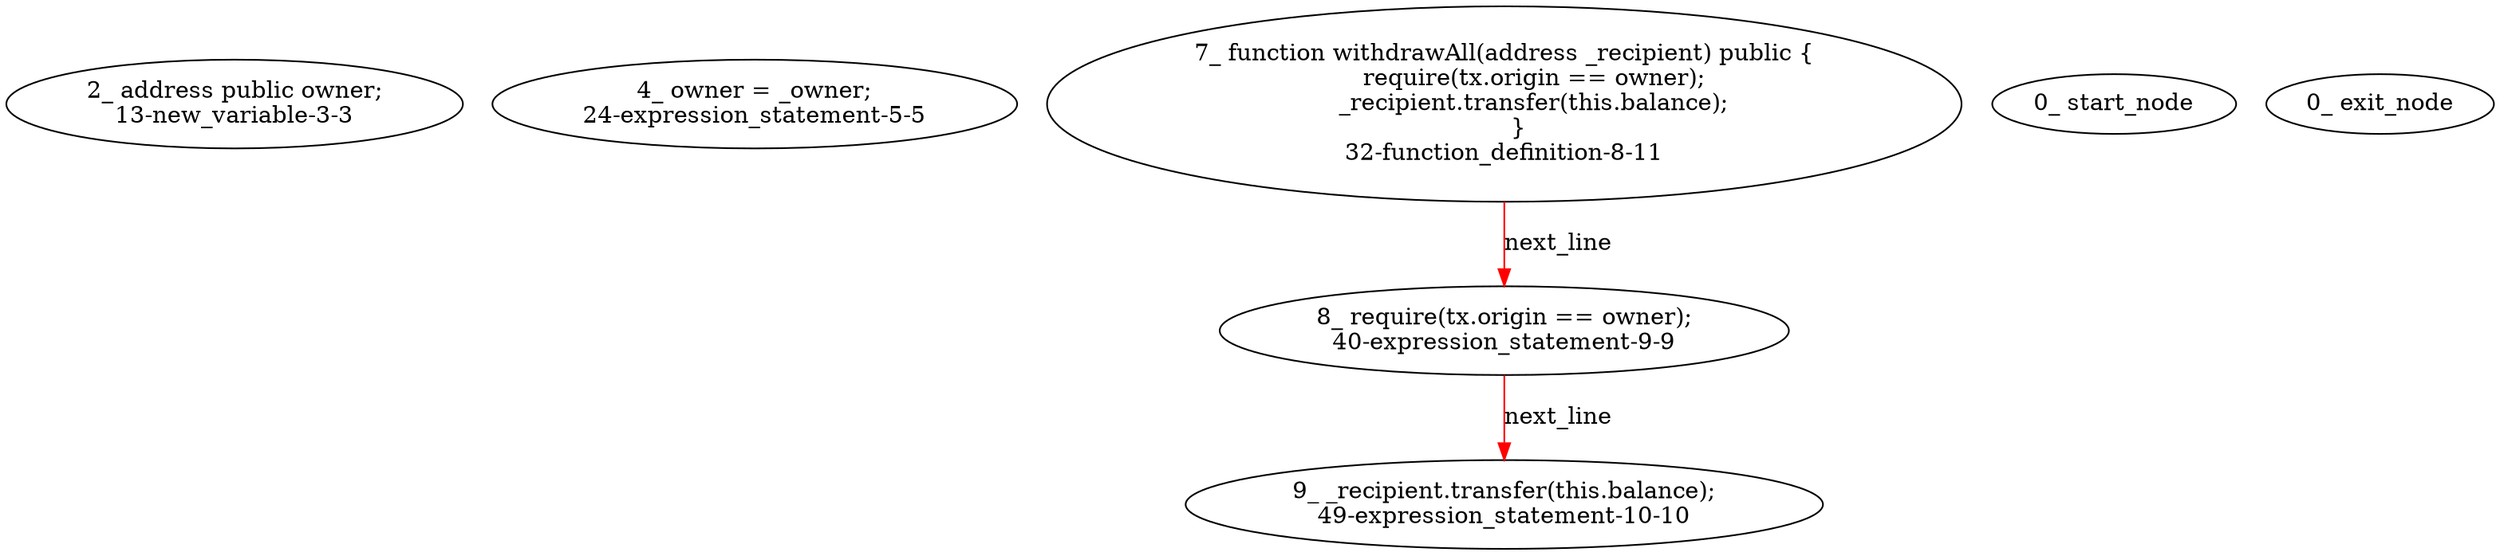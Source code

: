 digraph  {
13 [label="2_ address public owner;\n13-new_variable-3-3", method="", type_label=new_variable];
24 [label="4_ owner = _owner;\n24-expression_statement-5-5", method="", type_label=expression_statement];
32 [label="7_ function withdrawAll(address _recipient) public {\n        require(tx.origin == owner);\n        _recipient.transfer(this.balance);\n    }\n32-function_definition-8-11", method="withdrawAll(address _recipient)", type_label=function_definition];
40 [label="8_ require(tx.origin == owner);\n40-expression_statement-9-9", method="withdrawAll(address _recipient)", type_label=expression_statement];
49 [label="9_ _recipient.transfer(this.balance);\n49-expression_statement-10-10", method="withdrawAll(address _recipient)", type_label=expression_statement];
1 [label="0_ start_node", method="", type_label=start];
2 [label="0_ exit_node", method="", type_label=exit];
32 -> 40  [color=red, controlflow_type=next_line, edge_type=CFG_edge, key=0, label=next_line];
40 -> 49  [color=red, controlflow_type=next_line, edge_type=CFG_edge, key=0, label=next_line];
}
